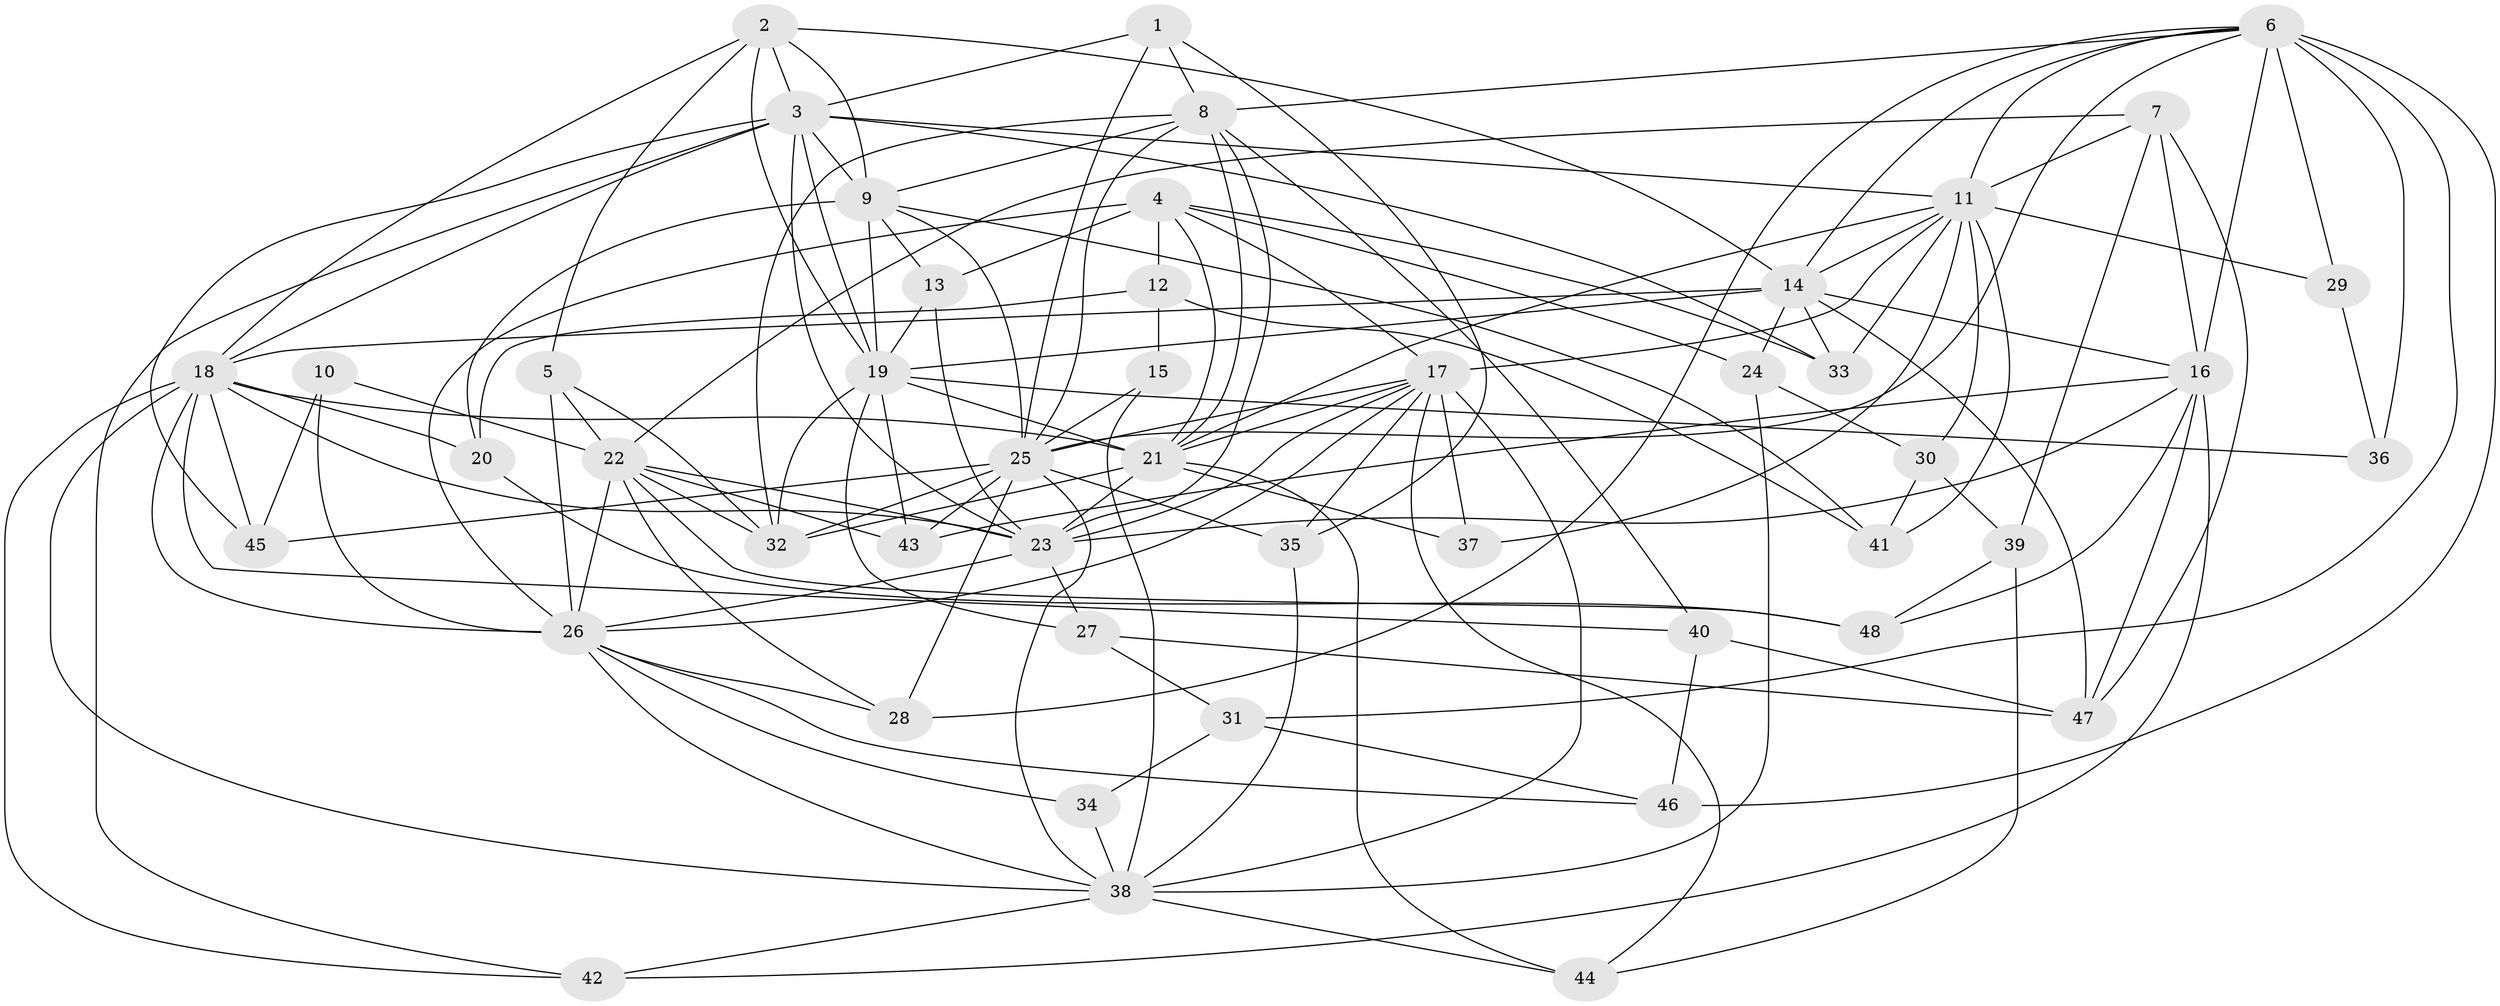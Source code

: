 // original degree distribution, {4: 1.0}
// Generated by graph-tools (version 1.1) at 2025/53/03/04/25 22:53:59]
// undirected, 48 vertices, 144 edges
graph export_dot {
  node [color=gray90,style=filled];
  1;
  2;
  3;
  4;
  5;
  6;
  7;
  8;
  9;
  10;
  11;
  12;
  13;
  14;
  15;
  16;
  17;
  18;
  19;
  20;
  21;
  22;
  23;
  24;
  25;
  26;
  27;
  28;
  29;
  30;
  31;
  32;
  33;
  34;
  35;
  36;
  37;
  38;
  39;
  40;
  41;
  42;
  43;
  44;
  45;
  46;
  47;
  48;
  1 -- 3 [weight=1.0];
  1 -- 8 [weight=1.0];
  1 -- 25 [weight=1.0];
  1 -- 35 [weight=1.0];
  2 -- 3 [weight=1.0];
  2 -- 5 [weight=1.0];
  2 -- 9 [weight=3.0];
  2 -- 14 [weight=1.0];
  2 -- 18 [weight=2.0];
  2 -- 19 [weight=2.0];
  3 -- 9 [weight=1.0];
  3 -- 11 [weight=1.0];
  3 -- 18 [weight=1.0];
  3 -- 19 [weight=1.0];
  3 -- 23 [weight=1.0];
  3 -- 33 [weight=1.0];
  3 -- 42 [weight=1.0];
  3 -- 45 [weight=1.0];
  4 -- 12 [weight=4.0];
  4 -- 13 [weight=1.0];
  4 -- 17 [weight=1.0];
  4 -- 21 [weight=1.0];
  4 -- 24 [weight=1.0];
  4 -- 26 [weight=1.0];
  4 -- 33 [weight=1.0];
  5 -- 22 [weight=1.0];
  5 -- 26 [weight=1.0];
  5 -- 32 [weight=1.0];
  6 -- 8 [weight=1.0];
  6 -- 11 [weight=1.0];
  6 -- 14 [weight=1.0];
  6 -- 16 [weight=2.0];
  6 -- 25 [weight=1.0];
  6 -- 28 [weight=1.0];
  6 -- 29 [weight=1.0];
  6 -- 31 [weight=1.0];
  6 -- 36 [weight=2.0];
  6 -- 46 [weight=1.0];
  7 -- 11 [weight=1.0];
  7 -- 16 [weight=2.0];
  7 -- 22 [weight=1.0];
  7 -- 39 [weight=1.0];
  7 -- 47 [weight=1.0];
  8 -- 9 [weight=1.0];
  8 -- 21 [weight=1.0];
  8 -- 23 [weight=1.0];
  8 -- 25 [weight=1.0];
  8 -- 32 [weight=1.0];
  8 -- 40 [weight=1.0];
  9 -- 13 [weight=1.0];
  9 -- 19 [weight=1.0];
  9 -- 20 [weight=1.0];
  9 -- 25 [weight=1.0];
  9 -- 41 [weight=1.0];
  10 -- 22 [weight=2.0];
  10 -- 26 [weight=1.0];
  10 -- 45 [weight=1.0];
  11 -- 14 [weight=1.0];
  11 -- 17 [weight=1.0];
  11 -- 21 [weight=1.0];
  11 -- 29 [weight=2.0];
  11 -- 30 [weight=1.0];
  11 -- 33 [weight=1.0];
  11 -- 37 [weight=1.0];
  11 -- 41 [weight=1.0];
  12 -- 15 [weight=2.0];
  12 -- 20 [weight=1.0];
  12 -- 41 [weight=1.0];
  13 -- 19 [weight=1.0];
  13 -- 23 [weight=1.0];
  14 -- 16 [weight=1.0];
  14 -- 18 [weight=1.0];
  14 -- 19 [weight=1.0];
  14 -- 24 [weight=1.0];
  14 -- 33 [weight=1.0];
  14 -- 47 [weight=2.0];
  15 -- 25 [weight=1.0];
  15 -- 38 [weight=1.0];
  16 -- 23 [weight=1.0];
  16 -- 42 [weight=1.0];
  16 -- 43 [weight=1.0];
  16 -- 47 [weight=1.0];
  16 -- 48 [weight=1.0];
  17 -- 21 [weight=2.0];
  17 -- 23 [weight=1.0];
  17 -- 25 [weight=1.0];
  17 -- 26 [weight=1.0];
  17 -- 35 [weight=1.0];
  17 -- 37 [weight=2.0];
  17 -- 38 [weight=1.0];
  17 -- 44 [weight=1.0];
  18 -- 20 [weight=1.0];
  18 -- 21 [weight=1.0];
  18 -- 23 [weight=1.0];
  18 -- 26 [weight=1.0];
  18 -- 38 [weight=1.0];
  18 -- 40 [weight=1.0];
  18 -- 42 [weight=1.0];
  18 -- 45 [weight=1.0];
  19 -- 21 [weight=2.0];
  19 -- 27 [weight=1.0];
  19 -- 32 [weight=1.0];
  19 -- 36 [weight=1.0];
  19 -- 43 [weight=1.0];
  20 -- 48 [weight=1.0];
  21 -- 23 [weight=1.0];
  21 -- 32 [weight=1.0];
  21 -- 37 [weight=1.0];
  21 -- 44 [weight=1.0];
  22 -- 23 [weight=1.0];
  22 -- 26 [weight=1.0];
  22 -- 28 [weight=1.0];
  22 -- 32 [weight=1.0];
  22 -- 43 [weight=1.0];
  22 -- 48 [weight=1.0];
  23 -- 26 [weight=1.0];
  23 -- 27 [weight=3.0];
  24 -- 30 [weight=1.0];
  24 -- 38 [weight=1.0];
  25 -- 28 [weight=1.0];
  25 -- 32 [weight=1.0];
  25 -- 35 [weight=1.0];
  25 -- 38 [weight=1.0];
  25 -- 43 [weight=1.0];
  25 -- 45 [weight=1.0];
  26 -- 28 [weight=1.0];
  26 -- 34 [weight=2.0];
  26 -- 38 [weight=1.0];
  26 -- 46 [weight=1.0];
  27 -- 31 [weight=1.0];
  27 -- 47 [weight=1.0];
  29 -- 36 [weight=1.0];
  30 -- 39 [weight=1.0];
  30 -- 41 [weight=1.0];
  31 -- 34 [weight=1.0];
  31 -- 46 [weight=1.0];
  34 -- 38 [weight=1.0];
  35 -- 38 [weight=1.0];
  38 -- 42 [weight=1.0];
  38 -- 44 [weight=1.0];
  39 -- 44 [weight=1.0];
  39 -- 48 [weight=1.0];
  40 -- 46 [weight=1.0];
  40 -- 47 [weight=1.0];
}
